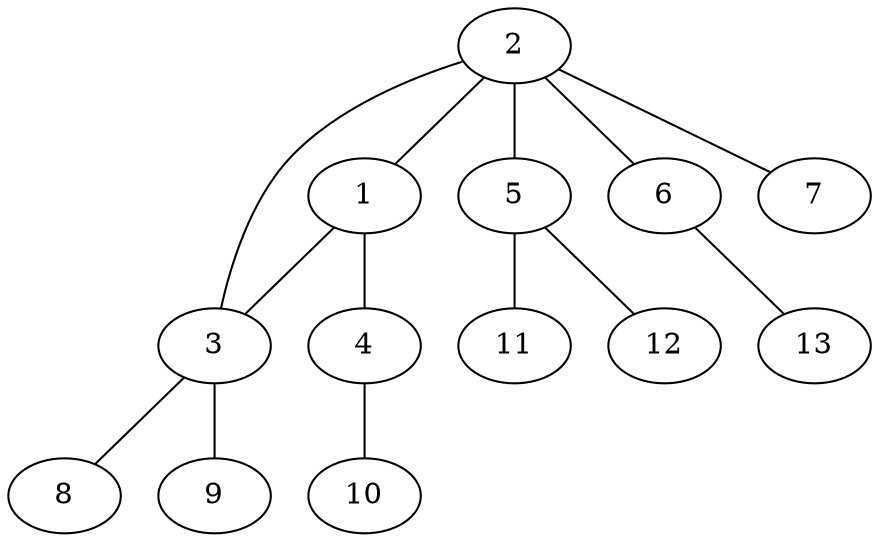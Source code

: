 strict graph "" {
	2 -- 1;
	2 -- 3;
	2 -- 5;
	2 -- 6;
	2 -- 7;
	1 -- 3;
	1 -- 4;
	3 -- 8;
	3 -- 9;
	4 -- 10;
	5 -- 11;
	5 -- 12;
	6 -- 13;
}
